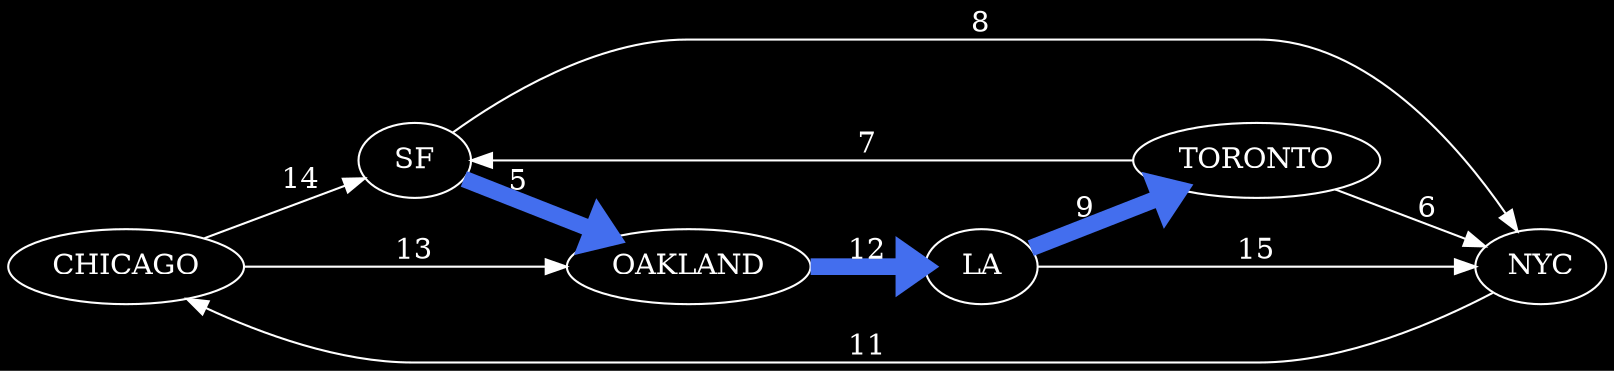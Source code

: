 digraph {
rankdir=LR ;
bgcolor="black";node [fontcolor="white",color="white"];
edge[color="white", fontcolor ="white"];CHICAGO -> SF [label="14",weight="14"];
CHICAGO -> OAKLAND [label="13",weight="13"];
LA -> NYC [label="15",weight="15"];
LA -> TORONTO [label="9",weight="9",color=royalblue2,penwidth=8.0,fontSize=20,shape=Msquare];

NYC -> CHICAGO [label="11",weight="11"];
OAKLAND -> LA [label="12",weight="12",color=royalblue2,penwidth=8.0,fontSize=20,shape=Msquare];

SF -> OAKLAND [label="5",weight="5",color=royalblue2,penwidth=8.0,fontSize=20,shape=Msquare];

SF -> NYC [label="8",weight="8"];
TORONTO -> NYC [label="6",weight="6"];
TORONTO -> SF [label="7",weight="7"];
}